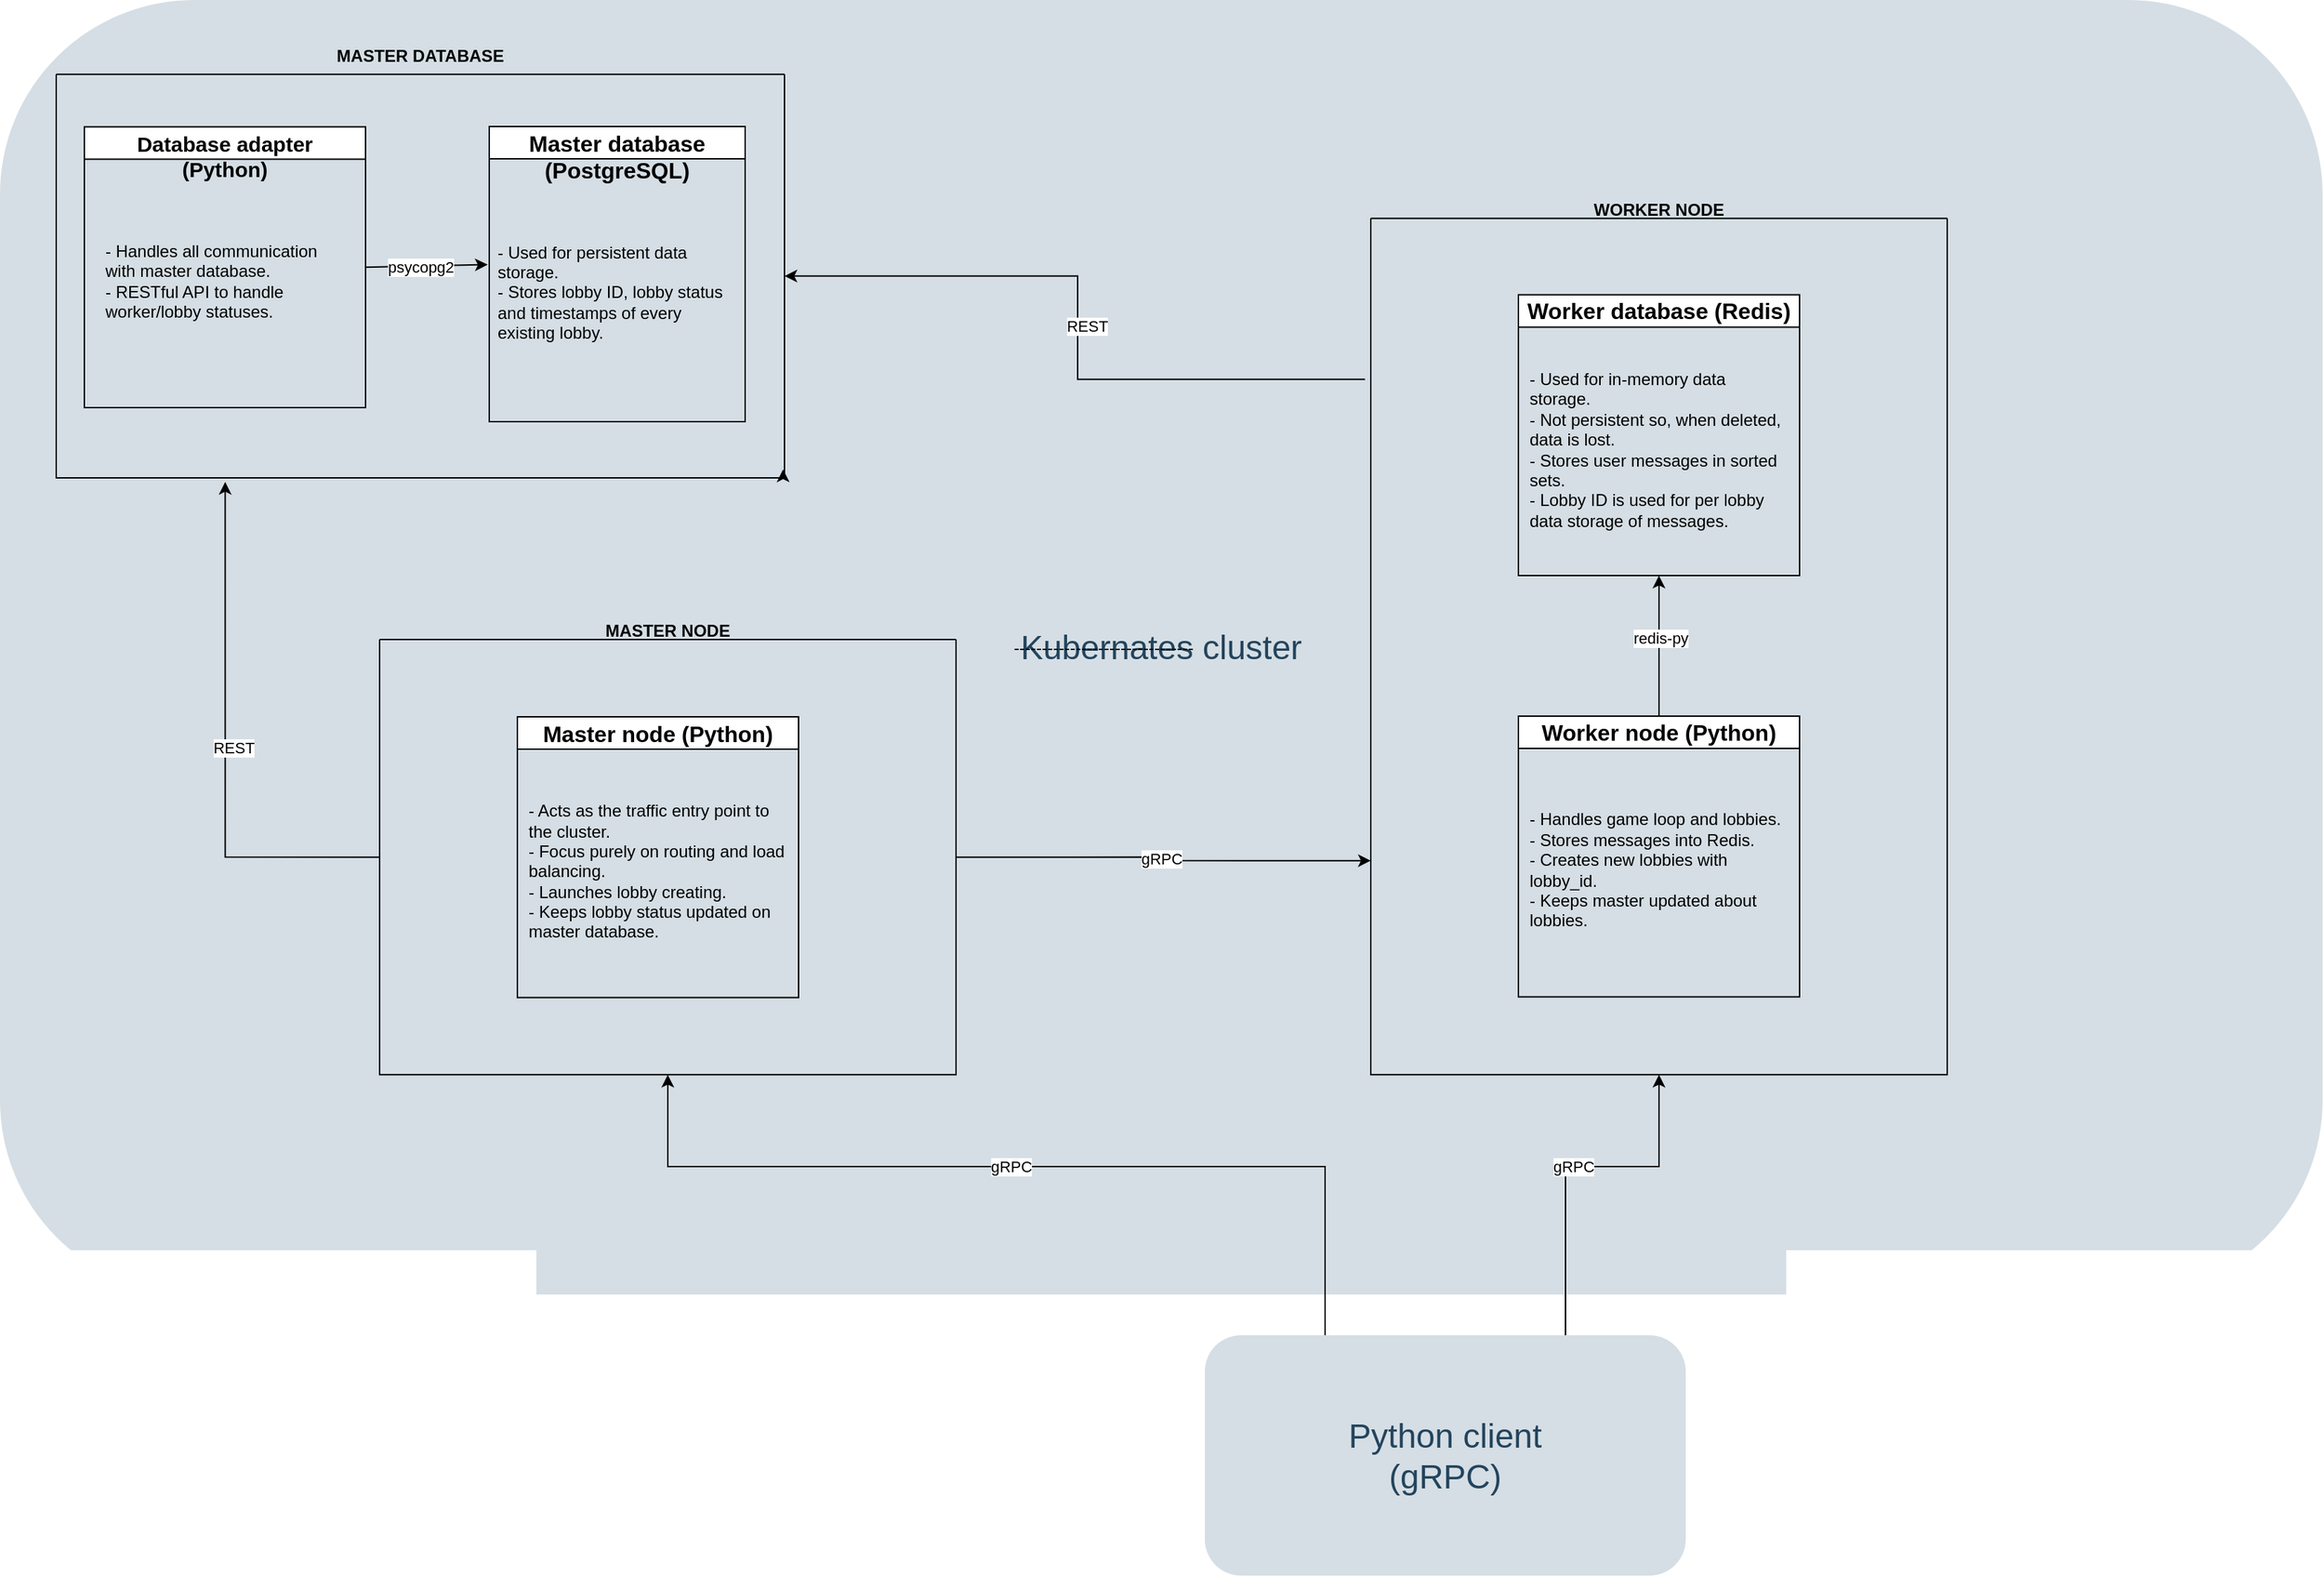 <mxfile version="24.2.5" type="github">
  <diagram id="6a731a19-8d31-9384-78a2-239565b7b9f0" name="Page-1">
    <mxGraphModel dx="2481" dy="2230" grid="1" gridSize="10" guides="1" tooltips="1" connect="1" arrows="1" fold="1" page="1" pageScale="1" pageWidth="827" pageHeight="1169" background="none" math="0" shadow="0">
      <root>
        <mxCell id="0" />
        <mxCell id="1" parent="0" />
        <mxCell id="nHsERuX6E_DnSSbxe-_6-2100" value="" style="group;movable=1;resizable=1;rotatable=1;deletable=1;editable=1;locked=0;connectable=1;" parent="1" vertex="1" connectable="0">
          <mxGeometry x="-200" y="-270" width="1652" height="920" as="geometry" />
        </mxCell>
        <mxCell id="2093" value="Kubernates cluster" style="rounded=1;whiteSpace=wrap;html=1;strokeColor=none;fillColor=#BAC8D3;fontSize=24;fontColor=#23445D;align=center;opacity=60;movable=0;resizable=0;rotatable=0;deletable=0;editable=0;locked=1;connectable=0;" parent="nHsERuX6E_DnSSbxe-_6-2100" vertex="1">
          <mxGeometry width="1652" height="921" as="geometry" />
        </mxCell>
        <mxCell id="nHsERuX6E_DnSSbxe-_6-2104" value="" style="group" parent="nHsERuX6E_DnSSbxe-_6-2100" vertex="1" connectable="0">
          <mxGeometry x="1080" y="509.446" width="200" height="199.783" as="geometry" />
        </mxCell>
        <mxCell id="nHsERuX6E_DnSSbxe-_6-2105" value="- Handles game loop and lobbies.&lt;br&gt;- Stores messages into Redis.&lt;br&gt;- Creates new lobbies with lobby_id.&lt;br&gt;- Keeps master updated about lobbies." style="text;strokeColor=none;fillColor=none;align=left;verticalAlign=middle;spacingLeft=4;spacingRight=4;overflow=hidden;points=[[0,0.5],[1,0.5]];portConstraint=eastwest;rotatable=0;whiteSpace=wrap;html=1;" parent="nHsERuX6E_DnSSbxe-_6-2104" vertex="1">
          <mxGeometry x="2" y="19.978" width="196" height="179.805" as="geometry" />
        </mxCell>
        <mxCell id="nHsERuX6E_DnSSbxe-_6-2106" value="&lt;font style=&quot;font-size: 16px;&quot;&gt;Worker node (Python)&lt;/font&gt;&lt;span style=&quot;color: rgba(0, 0, 0, 0); font-family: monospace; font-size: 0px; font-weight: 400; text-align: start; text-wrap: nowrap;&quot;&gt;%3CmxGraphModel%3E%3Croot%3E%3CmxCell%20id%3D%220%22%2F%3E%3CmxCell%20id%3D%221%22%20parent%3D%220%22%2F%3E%3CmxCell%20id%3D%222%22%20value%3D%22Kubernates%20cluster%22%20style%3D%22rounded%3D1%3BwhiteSpace%3Dwrap%3Bhtml%3D1%3BstrokeColor%3Dnone%3BfillColor%3D%23BAC8D3%3BfontSize%3D24%3BfontColor%3D%2323445D%3Balign%3Dcenter%3Bopacity%3D60%3B%22%20vertex%3D%221%22%20parent%3D%221%22%3E%3CmxGeometry%20x%3D%22-40%22%20width%3D%221692%22%20height%3D%22631%22%20as%3D%22geometry%22%2F%3E%3C%2FmxCell%3E%3C%2Froot%3E%3C%2FmxGraphModel%3E&lt;/span&gt;" style="swimlane;whiteSpace=wrap;html=1;" parent="nHsERuX6E_DnSSbxe-_6-2104" vertex="1">
          <mxGeometry width="200" height="199.783" as="geometry">
            <mxRectangle x="214" y="120" width="190" height="30" as="alternateBounds" />
          </mxGeometry>
        </mxCell>
        <mxCell id="nHsERuX6E_DnSSbxe-_6-2108" value="" style="group" parent="nHsERuX6E_DnSSbxe-_6-2100" vertex="1" connectable="0">
          <mxGeometry x="1080" y="209.772" width="200" height="199.783" as="geometry" />
        </mxCell>
        <mxCell id="nHsERuX6E_DnSSbxe-_6-2109" value="- Used for in-memory data storage.&lt;div&gt;- Not persistent so, when deleted, data is lost.&lt;/div&gt;&lt;div&gt;- Stores user messages in sorted sets.&amp;nbsp;&lt;br&gt;- Lobby ID is used for per lobby data storage of messages.&lt;/div&gt;" style="text;strokeColor=none;fillColor=none;align=left;verticalAlign=middle;spacingLeft=4;spacingRight=4;overflow=hidden;points=[[0,0.5],[1,0.5]];portConstraint=eastwest;rotatable=0;whiteSpace=wrap;html=1;" parent="nHsERuX6E_DnSSbxe-_6-2108" vertex="1">
          <mxGeometry x="2" y="19.978" width="196" height="179.805" as="geometry" />
        </mxCell>
        <mxCell id="nHsERuX6E_DnSSbxe-_6-2110" value="&lt;span style=&quot;font-size: 16px;&quot;&gt;Worker database (Redis)&lt;/span&gt;" style="swimlane;whiteSpace=wrap;html=1;" parent="nHsERuX6E_DnSSbxe-_6-2108" vertex="1">
          <mxGeometry width="200" height="199.783" as="geometry">
            <mxRectangle x="214" y="120" width="190" height="30" as="alternateBounds" />
          </mxGeometry>
        </mxCell>
        <mxCell id="nHsERuX6E_DnSSbxe-_6-2111" value="MASTER NODE&#xa;" style="swimlane;startSize=0;" parent="nHsERuX6E_DnSSbxe-_6-2100" vertex="1">
          <mxGeometry x="270" y="455.01" width="410" height="309.66" as="geometry" />
        </mxCell>
        <mxCell id="nHsERuX6E_DnSSbxe-_6-2112" value="WORKER NODE&#xa;" style="swimlane;startSize=0;" parent="nHsERuX6E_DnSSbxe-_6-2100" vertex="1">
          <mxGeometry x="975" y="155.331" width="410" height="609.338" as="geometry" />
        </mxCell>
        <mxCell id="nHsERuX6E_DnSSbxe-_6-2103" value="" style="group" parent="nHsERuX6E_DnSSbxe-_6-2100" vertex="1" connectable="0">
          <mxGeometry x="368" y="510.002" width="200" height="199.783" as="geometry" />
        </mxCell>
        <mxCell id="nHsERuX6E_DnSSbxe-_6-2102" value="- Acts as the traffic entry point to the cluster.&lt;div&gt;- Focus purely on routing and load balancing.&lt;br&gt;- Launches lobby creating.&lt;br&gt;&lt;span style=&quot;background-color: initial;&quot;&gt;- Keeps lobby status updated on master database.&lt;/span&gt;&lt;br&gt;&lt;/div&gt;" style="text;strokeColor=none;fillColor=none;align=left;verticalAlign=middle;spacingLeft=4;spacingRight=4;overflow=hidden;points=[[0,0.5],[1,0.5]];portConstraint=eastwest;rotatable=0;whiteSpace=wrap;html=1;" parent="nHsERuX6E_DnSSbxe-_6-2103" vertex="1">
          <mxGeometry x="2" y="19.978" width="196" height="179.805" as="geometry" />
        </mxCell>
        <mxCell id="nHsERuX6E_DnSSbxe-_6-2095" value="&lt;font style=&quot;font-size: 16px;&quot;&gt;Master node (Python)&lt;/font&gt;&lt;span style=&quot;color: rgba(0, 0, 0, 0); font-family: monospace; font-size: 0px; font-weight: 400; text-align: start; text-wrap: nowrap;&quot;&gt;%3CmxGraphModel%3E%3Croot%3E%3CmxCell%20id%3D%220%22%2F%3E%3CmxCell%20id%3D%221%22%20parent%3D%220%22%2F%3E%3CmxCell%20id%3D%222%22%20value%3D%22Kubernates%20cluster%22%20style%3D%22rounded%3D1%3BwhiteSpace%3Dwrap%3Bhtml%3D1%3BstrokeColor%3Dnone%3BfillColor%3D%23BAC8D3%3BfontSize%3D24%3BfontColor%3D%2323445D%3Balign%3Dcenter%3Bopacity%3D60%3B%22%20vertex%3D%221%22%20parent%3D%221%22%3E%3CmxGeometry%20x%3D%22-40%22%20width%3D%221692%22%20height%3D%22631%22%20as%3D%22geometry%22%2F%3E%3C%2FmxCell%3E%3C%2Froot%3E%3C%2FmxGraphModel%3E&lt;/span&gt;" style="swimlane;whiteSpace=wrap;html=1;" parent="nHsERuX6E_DnSSbxe-_6-2103" vertex="1">
          <mxGeometry width="200" height="199.783" as="geometry">
            <mxRectangle x="214" y="120" width="190" height="30" as="alternateBounds" />
          </mxGeometry>
        </mxCell>
        <mxCell id="nHsERuX6E_DnSSbxe-_6-2168" style="edgeStyle=orthogonalEdgeStyle;rounded=0;orthogonalLoop=1;jettySize=auto;html=1;exitX=1;exitY=0.5;exitDx=0;exitDy=0;entryX=0;entryY=0.75;entryDx=0;entryDy=0;" parent="nHsERuX6E_DnSSbxe-_6-2100" source="nHsERuX6E_DnSSbxe-_6-2111" target="nHsERuX6E_DnSSbxe-_6-2112" edge="1">
          <mxGeometry relative="1" as="geometry" />
        </mxCell>
        <mxCell id="nHsERuX6E_DnSSbxe-_6-2169" value="gRPC" style="edgeLabel;html=1;align=center;verticalAlign=middle;resizable=0;points=[];" parent="nHsERuX6E_DnSSbxe-_6-2168" vertex="1" connectable="0">
          <mxGeometry x="-0.002" y="-4" relative="1" as="geometry">
            <mxPoint x="2" as="offset" />
          </mxGeometry>
        </mxCell>
        <mxCell id="nHsERuX6E_DnSSbxe-_6-2175" value="" style="endArrow=classic;html=1;rounded=0;exitX=0.5;exitY=0;exitDx=0;exitDy=0;entryX=0.5;entryY=1;entryDx=0;entryDy=0;" parent="nHsERuX6E_DnSSbxe-_6-2100" source="nHsERuX6E_DnSSbxe-_6-2106" target="nHsERuX6E_DnSSbxe-_6-2110" edge="1">
          <mxGeometry width="50" height="50" relative="1" as="geometry">
            <mxPoint x="658" y="720" as="sourcePoint" />
            <mxPoint x="708" y="670" as="targetPoint" />
          </mxGeometry>
        </mxCell>
        <mxCell id="nHsERuX6E_DnSSbxe-_6-2176" value="redis-py" style="edgeLabel;html=1;align=center;verticalAlign=middle;resizable=0;points=[];" parent="nHsERuX6E_DnSSbxe-_6-2175" vertex="1" connectable="0">
          <mxGeometry x="0.123" y="-1" relative="1" as="geometry">
            <mxPoint as="offset" />
          </mxGeometry>
        </mxCell>
        <mxCell id="nHsERuX6E_DnSSbxe-_6-2170" value="" style="group" parent="nHsERuX6E_DnSSbxe-_6-2100" vertex="1" connectable="0">
          <mxGeometry x="60" y="100.002" width="200" height="199.783" as="geometry" />
        </mxCell>
        <mxCell id="nHsERuX6E_DnSSbxe-_6-2172" value="&lt;div&gt;&lt;font style=&quot;font-size: 15px;&quot;&gt;&lt;br&gt;&lt;/font&gt;&lt;/div&gt;&lt;font style=&quot;font-size: 15px;&quot;&gt;Database adapter&lt;br&gt;(Python)&lt;/font&gt;" style="swimlane;whiteSpace=wrap;html=1;" parent="nHsERuX6E_DnSSbxe-_6-2170" vertex="1">
          <mxGeometry y="-9.77" width="200" height="199.783" as="geometry">
            <mxRectangle y="-9.77" width="190" height="49.77" as="alternateBounds" />
          </mxGeometry>
        </mxCell>
        <mxCell id="PMS9UKa3VKKSs420xkC8-2093" value="&lt;div&gt;&lt;span style=&quot;font-size: 16px;&quot;&gt;&lt;br&gt;&lt;/span&gt;&lt;/div&gt;&lt;span style=&quot;font-size: 16px;&quot;&gt;Master database (PostgreSQL)&lt;/span&gt;" style="swimlane;whiteSpace=wrap;html=1;" parent="nHsERuX6E_DnSSbxe-_6-2100" vertex="1">
          <mxGeometry x="348" y="90" width="182" height="210" as="geometry">
            <mxRectangle y="-9.77" width="190" height="49.77" as="alternateBounds" />
          </mxGeometry>
        </mxCell>
        <mxCell id="PMS9UKa3VKKSs420xkC8-2100" value="MASTER DATABASE&#xa;&#xa;" style="swimlane;startSize=0;" parent="PMS9UKa3VKKSs420xkC8-2093" vertex="1">
          <mxGeometry x="-308" y="-37.17" width="518" height="287.17" as="geometry" />
        </mxCell>
        <mxCell id="PMS9UKa3VKKSs420xkC8-2101" style="edgeStyle=orthogonalEdgeStyle;rounded=0;orthogonalLoop=1;jettySize=auto;html=1;exitX=1;exitY=1;exitDx=0;exitDy=0;entryX=0.998;entryY=0.979;entryDx=0;entryDy=0;entryPerimeter=0;" parent="PMS9UKa3VKKSs420xkC8-2093" source="PMS9UKa3VKKSs420xkC8-2100" target="PMS9UKa3VKKSs420xkC8-2100" edge="1">
          <mxGeometry relative="1" as="geometry" />
        </mxCell>
        <mxCell id="PMS9UKa3VKKSs420xkC8-2096" value="- Used for persistent data storage.&lt;div&gt;- Stores lobby ID, lobby status and timestamps of every existing lobby.&lt;/div&gt;" style="text;strokeColor=none;fillColor=none;align=left;verticalAlign=middle;spacingLeft=4;spacingRight=4;overflow=hidden;points=[[0,0.5],[1,0.5]];portConstraint=eastwest;rotatable=0;whiteSpace=wrap;html=1;" parent="nHsERuX6E_DnSSbxe-_6-2100" vertex="1">
          <mxGeometry x="348" y="125.33" width="182" height="164.67" as="geometry" />
        </mxCell>
        <mxCell id="nHsERuX6E_DnSSbxe-_6-2173" value="" style="endArrow=classic;html=1;rounded=0;exitX=1;exitY=0.5;exitDx=0;exitDy=0;entryX=-0.006;entryY=0.382;entryDx=0;entryDy=0;entryPerimeter=0;" parent="nHsERuX6E_DnSSbxe-_6-2100" source="nHsERuX6E_DnSSbxe-_6-2172" target="PMS9UKa3VKKSs420xkC8-2096" edge="1">
          <mxGeometry width="50" height="50" relative="1" as="geometry">
            <mxPoint x="-112" y="310" as="sourcePoint" />
            <mxPoint x="228" y="310" as="targetPoint" />
            <Array as="points" />
          </mxGeometry>
        </mxCell>
        <mxCell id="nHsERuX6E_DnSSbxe-_6-2177" value="psycopg2" style="edgeLabel;html=1;align=center;verticalAlign=middle;resizable=0;points=[];" parent="nHsERuX6E_DnSSbxe-_6-2173" vertex="1" connectable="0">
          <mxGeometry x="0.325" y="-1" relative="1" as="geometry">
            <mxPoint x="-19" as="offset" />
          </mxGeometry>
        </mxCell>
        <mxCell id="PMS9UKa3VKKSs420xkC8-2097" style="edgeStyle=orthogonalEdgeStyle;rounded=0;orthogonalLoop=1;jettySize=auto;html=1;exitX=0;exitY=0.5;exitDx=0;exitDy=0;entryX=0.232;entryY=1.01;entryDx=0;entryDy=0;entryPerimeter=0;" parent="nHsERuX6E_DnSSbxe-_6-2100" source="nHsERuX6E_DnSSbxe-_6-2111" target="PMS9UKa3VKKSs420xkC8-2100" edge="1">
          <mxGeometry relative="1" as="geometry">
            <mxPoint x="788" y="425" as="sourcePoint" />
            <mxPoint x="160" y="410" as="targetPoint" />
          </mxGeometry>
        </mxCell>
        <mxCell id="PMS9UKa3VKKSs420xkC8-2098" value="REST" style="edgeLabel;html=1;align=center;verticalAlign=middle;resizable=0;points=[];" parent="PMS9UKa3VKKSs420xkC8-2097" vertex="1" connectable="0">
          <mxGeometry x="-0.002" y="-4" relative="1" as="geometry">
            <mxPoint x="2" as="offset" />
          </mxGeometry>
        </mxCell>
        <mxCell id="PMS9UKa3VKKSs420xkC8-2099" value="- Handles all communication with master database.&lt;br&gt;- RESTful API to handle worker/lobby statuses." style="text;strokeColor=none;fillColor=none;align=left;verticalAlign=middle;spacingLeft=4;spacingRight=4;overflow=hidden;points=[[0,0.5],[1,0.5]];portConstraint=eastwest;rotatable=0;whiteSpace=wrap;html=1;" parent="nHsERuX6E_DnSSbxe-_6-2100" vertex="1">
          <mxGeometry x="69" y="117.56" width="182" height="164.67" as="geometry" />
        </mxCell>
        <mxCell id="PMS9UKa3VKKSs420xkC8-2102" style="edgeStyle=orthogonalEdgeStyle;rounded=0;orthogonalLoop=1;jettySize=auto;html=1;exitX=-0.01;exitY=0.188;exitDx=0;exitDy=0;entryX=1;entryY=0.5;entryDx=0;entryDy=0;exitPerimeter=0;" parent="nHsERuX6E_DnSSbxe-_6-2100" source="nHsERuX6E_DnSSbxe-_6-2112" target="PMS9UKa3VKKSs420xkC8-2100" edge="1">
          <mxGeometry relative="1" as="geometry">
            <mxPoint x="280" y="620" as="sourcePoint" />
            <mxPoint x="170" y="353" as="targetPoint" />
          </mxGeometry>
        </mxCell>
        <mxCell id="PMS9UKa3VKKSs420xkC8-2103" value="REST" style="edgeLabel;html=1;align=center;verticalAlign=middle;resizable=0;points=[];" parent="PMS9UKa3VKKSs420xkC8-2102" vertex="1" connectable="0">
          <mxGeometry x="-0.002" y="-4" relative="1" as="geometry">
            <mxPoint x="2" as="offset" />
          </mxGeometry>
        </mxCell>
        <mxCell id="AZxGvj_TQ1TrPBvnZXGE-2093" value="--------------------------------" style="text;html=1;align=center;verticalAlign=middle;whiteSpace=wrap;rounded=0;" vertex="1" parent="nHsERuX6E_DnSSbxe-_6-2100">
          <mxGeometry x="720" y="445.5" width="130" height="30" as="geometry" />
        </mxCell>
        <mxCell id="nHsERuX6E_DnSSbxe-_6-2094" value="Python client&lt;br&gt;(gRPC)" style="rounded=1;whiteSpace=wrap;html=1;strokeColor=none;fillColor=#BAC8D3;fontSize=24;fontColor=#23445D;align=center;opacity=60;movable=1;resizable=1;rotatable=1;deletable=1;editable=1;locked=0;connectable=1;" parent="1" vertex="1">
          <mxGeometry x="657" y="680" width="342" height="171" as="geometry" />
        </mxCell>
        <mxCell id="nHsERuX6E_DnSSbxe-_6-2142" style="edgeStyle=orthogonalEdgeStyle;rounded=0;orthogonalLoop=1;jettySize=auto;html=1;exitX=0.5;exitY=1;exitDx=0;exitDy=0;" parent="1" source="nHsERuX6E_DnSSbxe-_6-2100" target="nHsERuX6E_DnSSbxe-_6-2100" edge="1">
          <mxGeometry relative="1" as="geometry" />
        </mxCell>
        <mxCell id="nHsERuX6E_DnSSbxe-_6-2143" style="edgeStyle=orthogonalEdgeStyle;rounded=0;orthogonalLoop=1;jettySize=auto;html=1;exitX=0.5;exitY=1;exitDx=0;exitDy=0;" parent="1" source="nHsERuX6E_DnSSbxe-_6-2100" target="nHsERuX6E_DnSSbxe-_6-2100" edge="1">
          <mxGeometry relative="1" as="geometry" />
        </mxCell>
        <mxCell id="nHsERuX6E_DnSSbxe-_6-2164" style="edgeStyle=orthogonalEdgeStyle;rounded=0;orthogonalLoop=1;jettySize=auto;html=1;exitX=0.75;exitY=0;exitDx=0;exitDy=0;entryX=0.5;entryY=1;entryDx=0;entryDy=0;" parent="1" source="nHsERuX6E_DnSSbxe-_6-2094" target="nHsERuX6E_DnSSbxe-_6-2112" edge="1">
          <mxGeometry relative="1" as="geometry">
            <mxPoint x="577" y="364.289" as="sourcePoint" />
            <Array as="points">
              <mxPoint x="906" y="560" />
              <mxPoint x="1182" y="560" />
            </Array>
          </mxGeometry>
        </mxCell>
        <mxCell id="nHsERuX6E_DnSSbxe-_6-2166" value="gRPC" style="edgeLabel;html=1;align=center;verticalAlign=middle;resizable=0;points=[];" parent="nHsERuX6E_DnSSbxe-_6-2164" vertex="1" connectable="0">
          <mxGeometry x="0.053" relative="1" as="geometry">
            <mxPoint as="offset" />
          </mxGeometry>
        </mxCell>
        <mxCell id="z0tiVbKAX3ERPB_ByhYV-2094" style="edgeStyle=orthogonalEdgeStyle;rounded=0;orthogonalLoop=1;jettySize=auto;html=1;exitX=0.25;exitY=0;exitDx=0;exitDy=0;entryX=0.5;entryY=1;entryDx=0;entryDy=0;" parent="1" source="nHsERuX6E_DnSSbxe-_6-2094" target="nHsERuX6E_DnSSbxe-_6-2111" edge="1">
          <mxGeometry relative="1" as="geometry">
            <mxPoint x="916" y="810" as="sourcePoint" />
            <mxPoint x="1192" y="485" as="targetPoint" />
            <Array as="points">
              <mxPoint x="736" y="560" />
              <mxPoint x="477" y="560" />
            </Array>
          </mxGeometry>
        </mxCell>
        <mxCell id="z0tiVbKAX3ERPB_ByhYV-2095" value="gRPC" style="edgeLabel;html=1;align=center;verticalAlign=middle;resizable=0;points=[];" parent="z0tiVbKAX3ERPB_ByhYV-2094" vertex="1" connectable="0">
          <mxGeometry x="0.053" relative="1" as="geometry">
            <mxPoint as="offset" />
          </mxGeometry>
        </mxCell>
      </root>
    </mxGraphModel>
  </diagram>
</mxfile>
